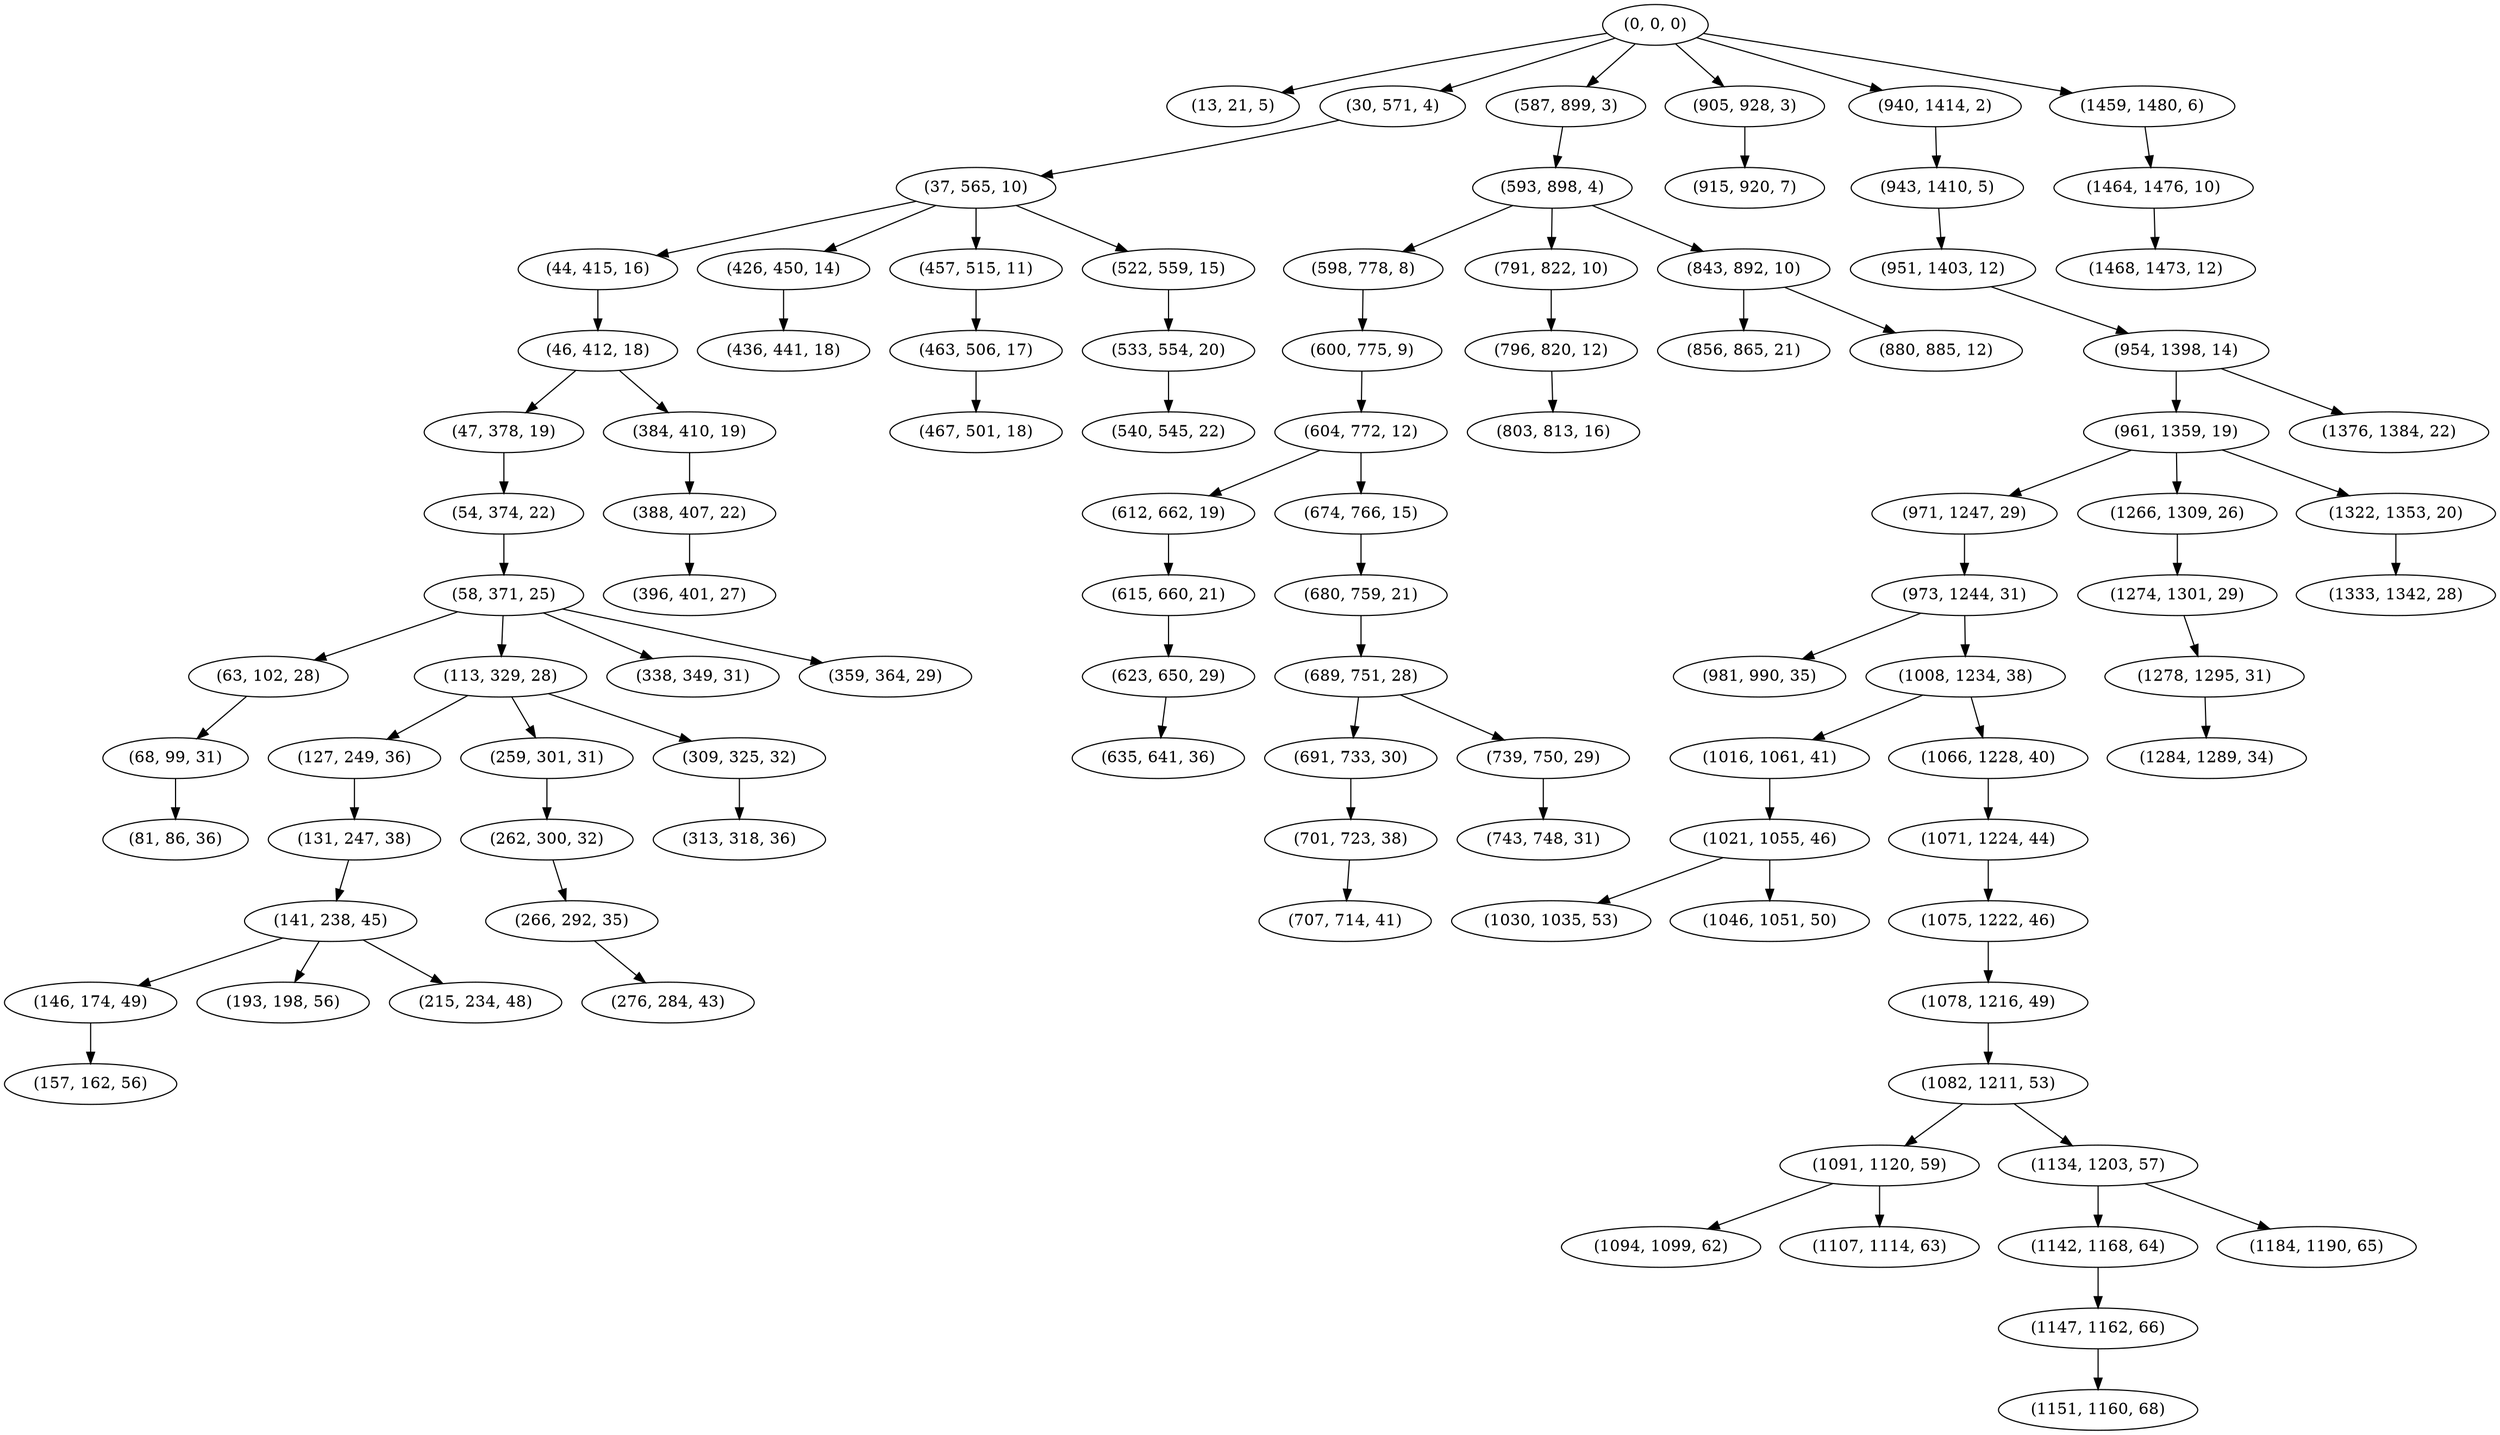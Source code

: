 digraph tree {
    "(0, 0, 0)";
    "(13, 21, 5)";
    "(30, 571, 4)";
    "(37, 565, 10)";
    "(44, 415, 16)";
    "(46, 412, 18)";
    "(47, 378, 19)";
    "(54, 374, 22)";
    "(58, 371, 25)";
    "(63, 102, 28)";
    "(68, 99, 31)";
    "(81, 86, 36)";
    "(113, 329, 28)";
    "(127, 249, 36)";
    "(131, 247, 38)";
    "(141, 238, 45)";
    "(146, 174, 49)";
    "(157, 162, 56)";
    "(193, 198, 56)";
    "(215, 234, 48)";
    "(259, 301, 31)";
    "(262, 300, 32)";
    "(266, 292, 35)";
    "(276, 284, 43)";
    "(309, 325, 32)";
    "(313, 318, 36)";
    "(338, 349, 31)";
    "(359, 364, 29)";
    "(384, 410, 19)";
    "(388, 407, 22)";
    "(396, 401, 27)";
    "(426, 450, 14)";
    "(436, 441, 18)";
    "(457, 515, 11)";
    "(463, 506, 17)";
    "(467, 501, 18)";
    "(522, 559, 15)";
    "(533, 554, 20)";
    "(540, 545, 22)";
    "(587, 899, 3)";
    "(593, 898, 4)";
    "(598, 778, 8)";
    "(600, 775, 9)";
    "(604, 772, 12)";
    "(612, 662, 19)";
    "(615, 660, 21)";
    "(623, 650, 29)";
    "(635, 641, 36)";
    "(674, 766, 15)";
    "(680, 759, 21)";
    "(689, 751, 28)";
    "(691, 733, 30)";
    "(701, 723, 38)";
    "(707, 714, 41)";
    "(739, 750, 29)";
    "(743, 748, 31)";
    "(791, 822, 10)";
    "(796, 820, 12)";
    "(803, 813, 16)";
    "(843, 892, 10)";
    "(856, 865, 21)";
    "(880, 885, 12)";
    "(905, 928, 3)";
    "(915, 920, 7)";
    "(940, 1414, 2)";
    "(943, 1410, 5)";
    "(951, 1403, 12)";
    "(954, 1398, 14)";
    "(961, 1359, 19)";
    "(971, 1247, 29)";
    "(973, 1244, 31)";
    "(981, 990, 35)";
    "(1008, 1234, 38)";
    "(1016, 1061, 41)";
    "(1021, 1055, 46)";
    "(1030, 1035, 53)";
    "(1046, 1051, 50)";
    "(1066, 1228, 40)";
    "(1071, 1224, 44)";
    "(1075, 1222, 46)";
    "(1078, 1216, 49)";
    "(1082, 1211, 53)";
    "(1091, 1120, 59)";
    "(1094, 1099, 62)";
    "(1107, 1114, 63)";
    "(1134, 1203, 57)";
    "(1142, 1168, 64)";
    "(1147, 1162, 66)";
    "(1151, 1160, 68)";
    "(1184, 1190, 65)";
    "(1266, 1309, 26)";
    "(1274, 1301, 29)";
    "(1278, 1295, 31)";
    "(1284, 1289, 34)";
    "(1322, 1353, 20)";
    "(1333, 1342, 28)";
    "(1376, 1384, 22)";
    "(1459, 1480, 6)";
    "(1464, 1476, 10)";
    "(1468, 1473, 12)";
    "(0, 0, 0)" -> "(13, 21, 5)";
    "(0, 0, 0)" -> "(30, 571, 4)";
    "(0, 0, 0)" -> "(587, 899, 3)";
    "(0, 0, 0)" -> "(905, 928, 3)";
    "(0, 0, 0)" -> "(940, 1414, 2)";
    "(0, 0, 0)" -> "(1459, 1480, 6)";
    "(30, 571, 4)" -> "(37, 565, 10)";
    "(37, 565, 10)" -> "(44, 415, 16)";
    "(37, 565, 10)" -> "(426, 450, 14)";
    "(37, 565, 10)" -> "(457, 515, 11)";
    "(37, 565, 10)" -> "(522, 559, 15)";
    "(44, 415, 16)" -> "(46, 412, 18)";
    "(46, 412, 18)" -> "(47, 378, 19)";
    "(46, 412, 18)" -> "(384, 410, 19)";
    "(47, 378, 19)" -> "(54, 374, 22)";
    "(54, 374, 22)" -> "(58, 371, 25)";
    "(58, 371, 25)" -> "(63, 102, 28)";
    "(58, 371, 25)" -> "(113, 329, 28)";
    "(58, 371, 25)" -> "(338, 349, 31)";
    "(58, 371, 25)" -> "(359, 364, 29)";
    "(63, 102, 28)" -> "(68, 99, 31)";
    "(68, 99, 31)" -> "(81, 86, 36)";
    "(113, 329, 28)" -> "(127, 249, 36)";
    "(113, 329, 28)" -> "(259, 301, 31)";
    "(113, 329, 28)" -> "(309, 325, 32)";
    "(127, 249, 36)" -> "(131, 247, 38)";
    "(131, 247, 38)" -> "(141, 238, 45)";
    "(141, 238, 45)" -> "(146, 174, 49)";
    "(141, 238, 45)" -> "(193, 198, 56)";
    "(141, 238, 45)" -> "(215, 234, 48)";
    "(146, 174, 49)" -> "(157, 162, 56)";
    "(259, 301, 31)" -> "(262, 300, 32)";
    "(262, 300, 32)" -> "(266, 292, 35)";
    "(266, 292, 35)" -> "(276, 284, 43)";
    "(309, 325, 32)" -> "(313, 318, 36)";
    "(384, 410, 19)" -> "(388, 407, 22)";
    "(388, 407, 22)" -> "(396, 401, 27)";
    "(426, 450, 14)" -> "(436, 441, 18)";
    "(457, 515, 11)" -> "(463, 506, 17)";
    "(463, 506, 17)" -> "(467, 501, 18)";
    "(522, 559, 15)" -> "(533, 554, 20)";
    "(533, 554, 20)" -> "(540, 545, 22)";
    "(587, 899, 3)" -> "(593, 898, 4)";
    "(593, 898, 4)" -> "(598, 778, 8)";
    "(593, 898, 4)" -> "(791, 822, 10)";
    "(593, 898, 4)" -> "(843, 892, 10)";
    "(598, 778, 8)" -> "(600, 775, 9)";
    "(600, 775, 9)" -> "(604, 772, 12)";
    "(604, 772, 12)" -> "(612, 662, 19)";
    "(604, 772, 12)" -> "(674, 766, 15)";
    "(612, 662, 19)" -> "(615, 660, 21)";
    "(615, 660, 21)" -> "(623, 650, 29)";
    "(623, 650, 29)" -> "(635, 641, 36)";
    "(674, 766, 15)" -> "(680, 759, 21)";
    "(680, 759, 21)" -> "(689, 751, 28)";
    "(689, 751, 28)" -> "(691, 733, 30)";
    "(689, 751, 28)" -> "(739, 750, 29)";
    "(691, 733, 30)" -> "(701, 723, 38)";
    "(701, 723, 38)" -> "(707, 714, 41)";
    "(739, 750, 29)" -> "(743, 748, 31)";
    "(791, 822, 10)" -> "(796, 820, 12)";
    "(796, 820, 12)" -> "(803, 813, 16)";
    "(843, 892, 10)" -> "(856, 865, 21)";
    "(843, 892, 10)" -> "(880, 885, 12)";
    "(905, 928, 3)" -> "(915, 920, 7)";
    "(940, 1414, 2)" -> "(943, 1410, 5)";
    "(943, 1410, 5)" -> "(951, 1403, 12)";
    "(951, 1403, 12)" -> "(954, 1398, 14)";
    "(954, 1398, 14)" -> "(961, 1359, 19)";
    "(954, 1398, 14)" -> "(1376, 1384, 22)";
    "(961, 1359, 19)" -> "(971, 1247, 29)";
    "(961, 1359, 19)" -> "(1266, 1309, 26)";
    "(961, 1359, 19)" -> "(1322, 1353, 20)";
    "(971, 1247, 29)" -> "(973, 1244, 31)";
    "(973, 1244, 31)" -> "(981, 990, 35)";
    "(973, 1244, 31)" -> "(1008, 1234, 38)";
    "(1008, 1234, 38)" -> "(1016, 1061, 41)";
    "(1008, 1234, 38)" -> "(1066, 1228, 40)";
    "(1016, 1061, 41)" -> "(1021, 1055, 46)";
    "(1021, 1055, 46)" -> "(1030, 1035, 53)";
    "(1021, 1055, 46)" -> "(1046, 1051, 50)";
    "(1066, 1228, 40)" -> "(1071, 1224, 44)";
    "(1071, 1224, 44)" -> "(1075, 1222, 46)";
    "(1075, 1222, 46)" -> "(1078, 1216, 49)";
    "(1078, 1216, 49)" -> "(1082, 1211, 53)";
    "(1082, 1211, 53)" -> "(1091, 1120, 59)";
    "(1082, 1211, 53)" -> "(1134, 1203, 57)";
    "(1091, 1120, 59)" -> "(1094, 1099, 62)";
    "(1091, 1120, 59)" -> "(1107, 1114, 63)";
    "(1134, 1203, 57)" -> "(1142, 1168, 64)";
    "(1134, 1203, 57)" -> "(1184, 1190, 65)";
    "(1142, 1168, 64)" -> "(1147, 1162, 66)";
    "(1147, 1162, 66)" -> "(1151, 1160, 68)";
    "(1266, 1309, 26)" -> "(1274, 1301, 29)";
    "(1274, 1301, 29)" -> "(1278, 1295, 31)";
    "(1278, 1295, 31)" -> "(1284, 1289, 34)";
    "(1322, 1353, 20)" -> "(1333, 1342, 28)";
    "(1459, 1480, 6)" -> "(1464, 1476, 10)";
    "(1464, 1476, 10)" -> "(1468, 1473, 12)";
}
